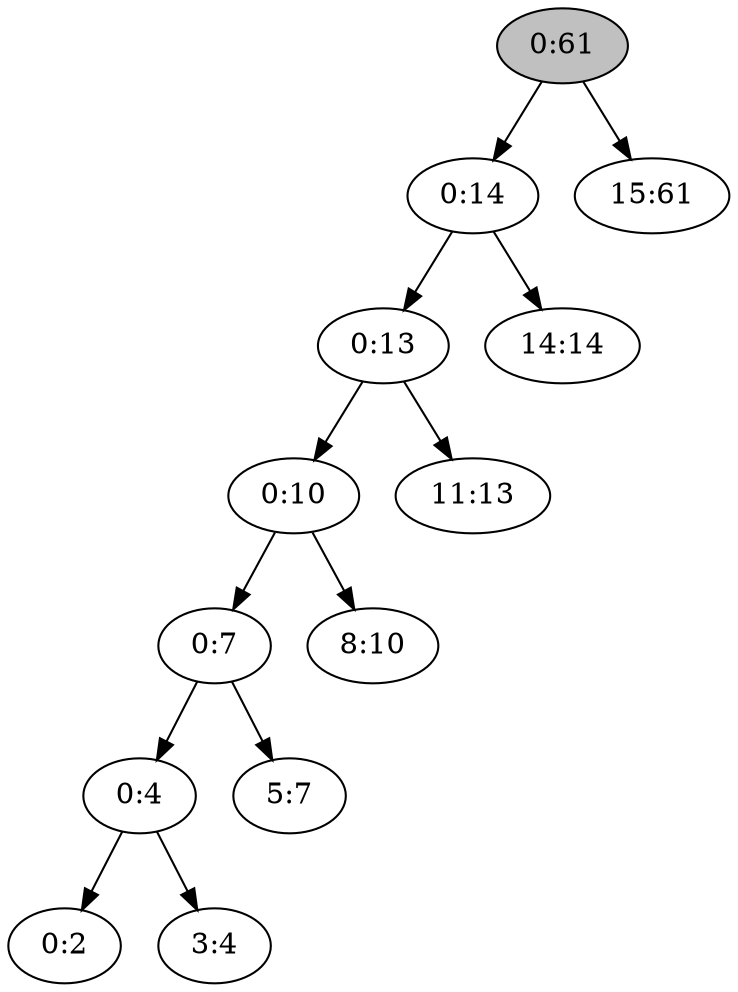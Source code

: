 digraph "big-i15:61" {

/* Nodes */

N_0_61[label="0:61"][style="filled"][fillcolor="grey"];
N_0_14[label="0:14"];
N_0_13[label="0:13"];
N_0_10[label="0:10"];
N_0_7[label="0:7"];
N_0_4[label="0:4"];
N_0_2[label="0:2"];
N_3_4[label="3:4"];
N_5_7[label="5:7"];
N_8_10[label="8:10"];
N_11_13[label="11:13"];
N_14_14[label="14:14"];
N_15_61[label="15:61"];

/* Edges */

N_0_4 -> N_0_2;
N_0_4 -> N_3_4;
N_0_7 -> N_0_4;
N_0_7 -> N_5_7;
N_0_10 -> N_0_7;
N_0_10 -> N_8_10;
N_0_13 -> N_0_10;
N_0_13 -> N_11_13;
N_0_14 -> N_0_13;
N_0_14 -> N_14_14;
N_0_61 -> N_0_14;
N_0_61 -> N_15_61;
}
